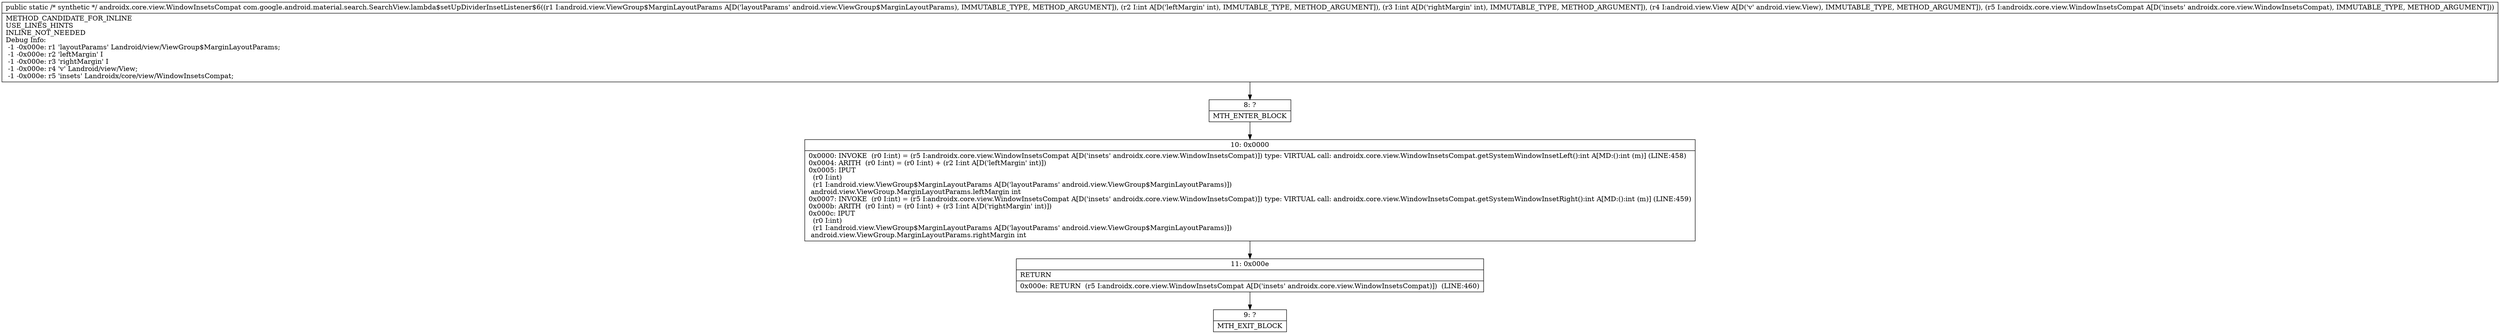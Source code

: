 digraph "CFG forcom.google.android.material.search.SearchView.lambda$setUpDividerInsetListener$6(Landroid\/view\/ViewGroup$MarginLayoutParams;IILandroid\/view\/View;Landroidx\/core\/view\/WindowInsetsCompat;)Landroidx\/core\/view\/WindowInsetsCompat;" {
Node_8 [shape=record,label="{8\:\ ?|MTH_ENTER_BLOCK\l}"];
Node_10 [shape=record,label="{10\:\ 0x0000|0x0000: INVOKE  (r0 I:int) = (r5 I:androidx.core.view.WindowInsetsCompat A[D('insets' androidx.core.view.WindowInsetsCompat)]) type: VIRTUAL call: androidx.core.view.WindowInsetsCompat.getSystemWindowInsetLeft():int A[MD:():int (m)] (LINE:458)\l0x0004: ARITH  (r0 I:int) = (r0 I:int) + (r2 I:int A[D('leftMargin' int)]) \l0x0005: IPUT  \l  (r0 I:int)\l  (r1 I:android.view.ViewGroup$MarginLayoutParams A[D('layoutParams' android.view.ViewGroup$MarginLayoutParams)])\l android.view.ViewGroup.MarginLayoutParams.leftMargin int \l0x0007: INVOKE  (r0 I:int) = (r5 I:androidx.core.view.WindowInsetsCompat A[D('insets' androidx.core.view.WindowInsetsCompat)]) type: VIRTUAL call: androidx.core.view.WindowInsetsCompat.getSystemWindowInsetRight():int A[MD:():int (m)] (LINE:459)\l0x000b: ARITH  (r0 I:int) = (r0 I:int) + (r3 I:int A[D('rightMargin' int)]) \l0x000c: IPUT  \l  (r0 I:int)\l  (r1 I:android.view.ViewGroup$MarginLayoutParams A[D('layoutParams' android.view.ViewGroup$MarginLayoutParams)])\l android.view.ViewGroup.MarginLayoutParams.rightMargin int \l}"];
Node_11 [shape=record,label="{11\:\ 0x000e|RETURN\l|0x000e: RETURN  (r5 I:androidx.core.view.WindowInsetsCompat A[D('insets' androidx.core.view.WindowInsetsCompat)])  (LINE:460)\l}"];
Node_9 [shape=record,label="{9\:\ ?|MTH_EXIT_BLOCK\l}"];
MethodNode[shape=record,label="{public static \/* synthetic *\/ androidx.core.view.WindowInsetsCompat com.google.android.material.search.SearchView.lambda$setUpDividerInsetListener$6((r1 I:android.view.ViewGroup$MarginLayoutParams A[D('layoutParams' android.view.ViewGroup$MarginLayoutParams), IMMUTABLE_TYPE, METHOD_ARGUMENT]), (r2 I:int A[D('leftMargin' int), IMMUTABLE_TYPE, METHOD_ARGUMENT]), (r3 I:int A[D('rightMargin' int), IMMUTABLE_TYPE, METHOD_ARGUMENT]), (r4 I:android.view.View A[D('v' android.view.View), IMMUTABLE_TYPE, METHOD_ARGUMENT]), (r5 I:androidx.core.view.WindowInsetsCompat A[D('insets' androidx.core.view.WindowInsetsCompat), IMMUTABLE_TYPE, METHOD_ARGUMENT]))  | METHOD_CANDIDATE_FOR_INLINE\lUSE_LINES_HINTS\lINLINE_NOT_NEEDED\lDebug Info:\l  \-1 \-0x000e: r1 'layoutParams' Landroid\/view\/ViewGroup$MarginLayoutParams;\l  \-1 \-0x000e: r2 'leftMargin' I\l  \-1 \-0x000e: r3 'rightMargin' I\l  \-1 \-0x000e: r4 'v' Landroid\/view\/View;\l  \-1 \-0x000e: r5 'insets' Landroidx\/core\/view\/WindowInsetsCompat;\l}"];
MethodNode -> Node_8;Node_8 -> Node_10;
Node_10 -> Node_11;
Node_11 -> Node_9;
}

